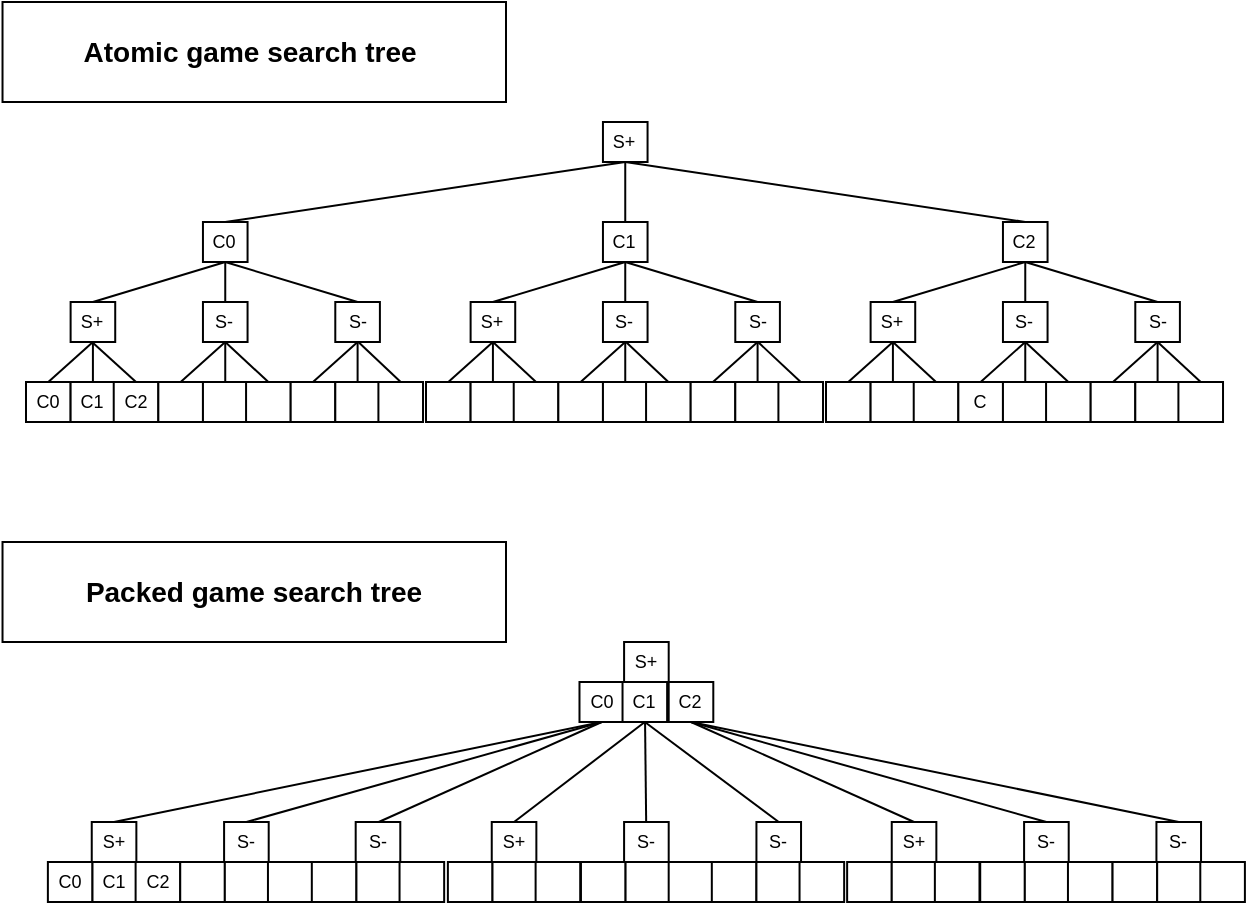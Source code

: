 <mxfile>
    <diagram id="C5RBs43oDa-KdzZeNtuy" name="Page-1">
        <mxGraphModel dx="574" dy="564" grid="1" gridSize="10" guides="1" tooltips="1" connect="1" arrows="1" fold="1" page="1" pageScale="1" pageWidth="827" pageHeight="1169" math="0" shadow="0">
            <root>
                <mxCell id="WIyWlLk6GJQsqaUBKTNV-0"/>
                <mxCell id="WIyWlLk6GJQsqaUBKTNV-1" parent="WIyWlLk6GJQsqaUBKTNV-0"/>
                <mxCell id="Z5hQmFH2F7mChiqIoMt5-158" value="" style="edgeStyle=none;rounded=0;orthogonalLoop=1;jettySize=auto;html=1;fontSize=9;entryX=0.5;entryY=0;entryDx=0;entryDy=0;endArrow=none;endFill=0;" parent="WIyWlLk6GJQsqaUBKTNV-1" source="Z5hQmFH2F7mChiqIoMt5-146" target="Z5hQmFH2F7mChiqIoMt5-14" edge="1">
                    <mxGeometry relative="1" as="geometry">
                        <mxPoint x="63.457" y="280" as="targetPoint"/>
                    </mxGeometry>
                </mxCell>
                <mxCell id="Z5hQmFH2F7mChiqIoMt5-254" value="" style="edgeStyle=none;rounded=0;orthogonalLoop=1;jettySize=auto;html=1;fontSize=9;exitX=0.5;exitY=1;exitDx=0;exitDy=0;endArrow=none;endFill=0;entryX=0.5;entryY=0;entryDx=0;entryDy=0;" parent="WIyWlLk6GJQsqaUBKTNV-1" source="Z5hQmFH2F7mChiqIoMt5-252" target="Z5hQmFH2F7mChiqIoMt5-146" edge="1">
                    <mxGeometry relative="1" as="geometry">
                        <mxPoint x="63.457" y="100" as="sourcePoint"/>
                    </mxGeometry>
                </mxCell>
                <mxCell id="Z5hQmFH2F7mChiqIoMt5-146" value="S+" style="rounded=0;whiteSpace=wrap;html=1;fontSize=9;" parent="WIyWlLk6GJQsqaUBKTNV-1" vertex="1">
                    <mxGeometry x="52.305" y="180" width="22.305" height="20" as="geometry"/>
                </mxCell>
                <mxCell id="Z5hQmFH2F7mChiqIoMt5-156" value="" style="edgeStyle=none;rounded=0;orthogonalLoop=1;jettySize=auto;html=1;fontSize=9;entryX=0.5;entryY=0;entryDx=0;entryDy=0;endArrow=none;endFill=0;" parent="WIyWlLk6GJQsqaUBKTNV-1" target="Z5hQmFH2F7mChiqIoMt5-15" edge="1">
                    <mxGeometry relative="1" as="geometry">
                        <mxPoint x="63" y="200" as="sourcePoint"/>
                    </mxGeometry>
                </mxCell>
                <mxCell id="Z5hQmFH2F7mChiqIoMt5-157" value="" style="edgeStyle=none;rounded=0;orthogonalLoop=1;jettySize=auto;html=1;fontSize=9;exitX=0.5;exitY=1;exitDx=0;exitDy=0;entryX=0.5;entryY=0;entryDx=0;entryDy=0;endArrow=none;endFill=0;" parent="WIyWlLk6GJQsqaUBKTNV-1" source="Z5hQmFH2F7mChiqIoMt5-146" target="Z5hQmFH2F7mChiqIoMt5-13" edge="1">
                    <mxGeometry relative="1" as="geometry">
                        <mxPoint x="41.152" y="140" as="sourcePoint"/>
                    </mxGeometry>
                </mxCell>
                <object label="" branch="0" id="Z5hQmFH2F7mChiqIoMt5-19">
                    <mxCell style="group;fontSize=9;" parent="WIyWlLk6GJQsqaUBKTNV-1" vertex="1" connectable="0">
                        <mxGeometry x="30" y="220" width="66.171" height="20" as="geometry"/>
                    </mxCell>
                </object>
                <mxCell id="Z5hQmFH2F7mChiqIoMt5-13" value="C0" style="rounded=0;whiteSpace=wrap;html=1;fontSize=9;" parent="Z5hQmFH2F7mChiqIoMt5-19" vertex="1">
                    <mxGeometry width="22.305" height="20" as="geometry"/>
                </mxCell>
                <mxCell id="Z5hQmFH2F7mChiqIoMt5-14" value="C1" style="rounded=0;whiteSpace=wrap;html=1;fontSize=9;" parent="Z5hQmFH2F7mChiqIoMt5-19" vertex="1">
                    <mxGeometry x="22.305" width="22.305" height="20" as="geometry"/>
                </mxCell>
                <mxCell id="Z5hQmFH2F7mChiqIoMt5-15" value="C2" style="rounded=0;whiteSpace=wrap;html=1;fontSize=9;" parent="Z5hQmFH2F7mChiqIoMt5-19" vertex="1">
                    <mxGeometry x="43.866" width="22.305" height="20" as="geometry"/>
                </mxCell>
                <mxCell id="Z5hQmFH2F7mChiqIoMt5-175" value="" style="edgeStyle=none;rounded=0;orthogonalLoop=1;jettySize=auto;html=1;fontSize=9;entryX=0.5;entryY=0;entryDx=0;entryDy=0;endArrow=none;endFill=0;" parent="WIyWlLk6GJQsqaUBKTNV-1" source="Z5hQmFH2F7mChiqIoMt5-176" target="Z5hQmFH2F7mChiqIoMt5-181" edge="1">
                    <mxGeometry relative="1" as="geometry">
                        <mxPoint x="129.627" y="280" as="targetPoint"/>
                    </mxGeometry>
                </mxCell>
                <mxCell id="Z5hQmFH2F7mChiqIoMt5-253" value="" style="edgeStyle=none;rounded=0;orthogonalLoop=1;jettySize=auto;html=1;fontSize=9;endArrow=none;endFill=0;" parent="WIyWlLk6GJQsqaUBKTNV-1" source="Z5hQmFH2F7mChiqIoMt5-252" target="Z5hQmFH2F7mChiqIoMt5-176" edge="1">
                    <mxGeometry relative="1" as="geometry"/>
                </mxCell>
                <mxCell id="Z5hQmFH2F7mChiqIoMt5-176" value="S-" style="rounded=0;whiteSpace=wrap;html=1;fontSize=9;" parent="WIyWlLk6GJQsqaUBKTNV-1" vertex="1">
                    <mxGeometry x="118.475" y="180" width="22.305" height="20" as="geometry"/>
                </mxCell>
                <mxCell id="Z5hQmFH2F7mChiqIoMt5-177" value="" style="edgeStyle=none;rounded=0;orthogonalLoop=1;jettySize=auto;html=1;fontSize=9;exitX=0.5;exitY=1;exitDx=0;exitDy=0;entryX=0.5;entryY=0;entryDx=0;entryDy=0;endArrow=none;endFill=0;" parent="WIyWlLk6GJQsqaUBKTNV-1" source="Z5hQmFH2F7mChiqIoMt5-176" target="Z5hQmFH2F7mChiqIoMt5-182" edge="1">
                    <mxGeometry relative="1" as="geometry"/>
                </mxCell>
                <mxCell id="Z5hQmFH2F7mChiqIoMt5-178" value="" style="edgeStyle=none;rounded=0;orthogonalLoop=1;jettySize=auto;html=1;fontSize=9;exitX=0.5;exitY=1;exitDx=0;exitDy=0;entryX=0.5;entryY=0;entryDx=0;entryDy=0;endArrow=none;endFill=0;" parent="WIyWlLk6GJQsqaUBKTNV-1" source="Z5hQmFH2F7mChiqIoMt5-176" target="Z5hQmFH2F7mChiqIoMt5-180" edge="1">
                    <mxGeometry relative="1" as="geometry">
                        <mxPoint x="107.322" y="140" as="sourcePoint"/>
                    </mxGeometry>
                </mxCell>
                <object label="" branch="0" id="Z5hQmFH2F7mChiqIoMt5-179">
                    <mxCell style="group;fontSize=9;" parent="WIyWlLk6GJQsqaUBKTNV-1" vertex="1" connectable="0">
                        <mxGeometry x="96.17" y="220" width="66.171" height="20" as="geometry"/>
                    </mxCell>
                </object>
                <mxCell id="Z5hQmFH2F7mChiqIoMt5-180" value="" style="rounded=0;whiteSpace=wrap;html=1;fontSize=9;" parent="Z5hQmFH2F7mChiqIoMt5-179" vertex="1">
                    <mxGeometry width="22.305" height="20" as="geometry"/>
                </mxCell>
                <mxCell id="Z5hQmFH2F7mChiqIoMt5-181" value="" style="rounded=0;whiteSpace=wrap;html=1;fontSize=9;" parent="Z5hQmFH2F7mChiqIoMt5-179" vertex="1">
                    <mxGeometry x="22.305" width="22.305" height="20" as="geometry"/>
                </mxCell>
                <mxCell id="Z5hQmFH2F7mChiqIoMt5-182" value="" style="rounded=0;whiteSpace=wrap;html=1;fontSize=9;" parent="Z5hQmFH2F7mChiqIoMt5-179" vertex="1">
                    <mxGeometry x="43.866" width="22.305" height="20" as="geometry"/>
                </mxCell>
                <mxCell id="Z5hQmFH2F7mChiqIoMt5-255" value="" style="edgeStyle=none;rounded=0;orthogonalLoop=1;jettySize=auto;html=1;fontSize=9;exitX=0.5;exitY=1;exitDx=0;exitDy=0;endArrow=none;endFill=0;exitPerimeter=0;entryX=0.5;entryY=0;entryDx=0;entryDy=0;" parent="WIyWlLk6GJQsqaUBKTNV-1" source="Z5hQmFH2F7mChiqIoMt5-252" edge="1">
                    <mxGeometry relative="1" as="geometry">
                        <mxPoint x="195.797" y="100" as="sourcePoint"/>
                        <mxPoint x="195.797" y="180" as="targetPoint"/>
                    </mxGeometry>
                </mxCell>
                <mxCell id="Z5hQmFH2F7mChiqIoMt5-319" value="" style="edgeStyle=none;rounded=0;orthogonalLoop=1;jettySize=auto;html=1;fontSize=9;endArrow=none;endFill=0;entryX=0.5;entryY=1;entryDx=0;entryDy=0;exitX=0.5;exitY=0;exitDx=0;exitDy=0;" parent="WIyWlLk6GJQsqaUBKTNV-1" source="Z5hQmFH2F7mChiqIoMt5-252" target="Z5hQmFH2F7mChiqIoMt5-317" edge="1">
                    <mxGeometry relative="1" as="geometry">
                        <mxPoint x="129.627" y="60" as="targetPoint"/>
                    </mxGeometry>
                </mxCell>
                <mxCell id="Z5hQmFH2F7mChiqIoMt5-252" value="C0" style="rounded=0;whiteSpace=wrap;html=1;fontSize=9;" parent="WIyWlLk6GJQsqaUBKTNV-1" vertex="1">
                    <mxGeometry x="118.475" y="140" width="22.305" height="20" as="geometry"/>
                </mxCell>
                <mxCell id="Z5hQmFH2F7mChiqIoMt5-261" value="" style="edgeStyle=none;rounded=0;orthogonalLoop=1;jettySize=auto;html=1;fontSize=9;entryX=0.5;entryY=0;entryDx=0;entryDy=0;endArrow=none;endFill=0;" parent="WIyWlLk6GJQsqaUBKTNV-1" source="Z5hQmFH2F7mChiqIoMt5-263" target="Z5hQmFH2F7mChiqIoMt5-268" edge="1">
                    <mxGeometry relative="1" as="geometry">
                        <mxPoint x="263.457" y="280" as="targetPoint"/>
                    </mxGeometry>
                </mxCell>
                <mxCell id="Z5hQmFH2F7mChiqIoMt5-262" value="" style="edgeStyle=none;rounded=0;orthogonalLoop=1;jettySize=auto;html=1;fontSize=9;exitX=0.5;exitY=1;exitDx=0;exitDy=0;endArrow=none;endFill=0;entryX=0.5;entryY=0;entryDx=0;entryDy=0;" parent="WIyWlLk6GJQsqaUBKTNV-1" source="Z5hQmFH2F7mChiqIoMt5-288" target="Z5hQmFH2F7mChiqIoMt5-263" edge="1">
                    <mxGeometry relative="1" as="geometry">
                        <mxPoint x="263.457" y="100" as="sourcePoint"/>
                    </mxGeometry>
                </mxCell>
                <mxCell id="Z5hQmFH2F7mChiqIoMt5-263" value="S+" style="rounded=0;whiteSpace=wrap;html=1;fontSize=9;" parent="WIyWlLk6GJQsqaUBKTNV-1" vertex="1">
                    <mxGeometry x="252.305" y="180" width="22.305" height="20" as="geometry"/>
                </mxCell>
                <mxCell id="Z5hQmFH2F7mChiqIoMt5-264" value="" style="edgeStyle=none;rounded=0;orthogonalLoop=1;jettySize=auto;html=1;fontSize=9;exitX=0.5;exitY=1;exitDx=0;exitDy=0;entryX=0.5;entryY=0;entryDx=0;entryDy=0;endArrow=none;endFill=0;" parent="WIyWlLk6GJQsqaUBKTNV-1" source="Z5hQmFH2F7mChiqIoMt5-263" target="Z5hQmFH2F7mChiqIoMt5-269" edge="1">
                    <mxGeometry relative="1" as="geometry"/>
                </mxCell>
                <mxCell id="Z5hQmFH2F7mChiqIoMt5-265" value="" style="edgeStyle=none;rounded=0;orthogonalLoop=1;jettySize=auto;html=1;fontSize=9;exitX=0.5;exitY=1;exitDx=0;exitDy=0;entryX=0.5;entryY=0;entryDx=0;entryDy=0;endArrow=none;endFill=0;" parent="WIyWlLk6GJQsqaUBKTNV-1" source="Z5hQmFH2F7mChiqIoMt5-263" target="Z5hQmFH2F7mChiqIoMt5-267" edge="1">
                    <mxGeometry relative="1" as="geometry">
                        <mxPoint x="241.152" y="140" as="sourcePoint"/>
                    </mxGeometry>
                </mxCell>
                <object label="" branch="0" id="Z5hQmFH2F7mChiqIoMt5-266">
                    <mxCell style="group;fontSize=9;" parent="WIyWlLk6GJQsqaUBKTNV-1" vertex="1" connectable="0">
                        <mxGeometry x="230" y="220" width="66.171" height="20" as="geometry"/>
                    </mxCell>
                </object>
                <mxCell id="Z5hQmFH2F7mChiqIoMt5-267" value="" style="rounded=0;whiteSpace=wrap;html=1;fontSize=9;" parent="Z5hQmFH2F7mChiqIoMt5-266" vertex="1">
                    <mxGeometry width="22.305" height="20" as="geometry"/>
                </mxCell>
                <mxCell id="Z5hQmFH2F7mChiqIoMt5-268" value="" style="rounded=0;whiteSpace=wrap;html=1;fontSize=9;" parent="Z5hQmFH2F7mChiqIoMt5-266" vertex="1">
                    <mxGeometry x="22.305" width="22.305" height="20" as="geometry"/>
                </mxCell>
                <mxCell id="Z5hQmFH2F7mChiqIoMt5-269" value="" style="rounded=0;whiteSpace=wrap;html=1;fontSize=9;" parent="Z5hQmFH2F7mChiqIoMt5-266" vertex="1">
                    <mxGeometry x="43.866" width="22.305" height="20" as="geometry"/>
                </mxCell>
                <mxCell id="Z5hQmFH2F7mChiqIoMt5-270" value="" style="edgeStyle=none;rounded=0;orthogonalLoop=1;jettySize=auto;html=1;fontSize=9;entryX=0.5;entryY=0;entryDx=0;entryDy=0;endArrow=none;endFill=0;" parent="WIyWlLk6GJQsqaUBKTNV-1" source="Z5hQmFH2F7mChiqIoMt5-272" target="Z5hQmFH2F7mChiqIoMt5-277" edge="1">
                    <mxGeometry relative="1" as="geometry">
                        <mxPoint x="329.627" y="280" as="targetPoint"/>
                    </mxGeometry>
                </mxCell>
                <mxCell id="Z5hQmFH2F7mChiqIoMt5-271" value="" style="edgeStyle=none;rounded=0;orthogonalLoop=1;jettySize=auto;html=1;fontSize=9;endArrow=none;endFill=0;" parent="WIyWlLk6GJQsqaUBKTNV-1" source="Z5hQmFH2F7mChiqIoMt5-288" target="Z5hQmFH2F7mChiqIoMt5-272" edge="1">
                    <mxGeometry relative="1" as="geometry"/>
                </mxCell>
                <mxCell id="Z5hQmFH2F7mChiqIoMt5-272" value="S-" style="rounded=0;whiteSpace=wrap;html=1;fontSize=9;" parent="WIyWlLk6GJQsqaUBKTNV-1" vertex="1">
                    <mxGeometry x="318.475" y="180" width="22.305" height="20" as="geometry"/>
                </mxCell>
                <mxCell id="Z5hQmFH2F7mChiqIoMt5-273" value="" style="edgeStyle=none;rounded=0;orthogonalLoop=1;jettySize=auto;html=1;fontSize=9;entryX=0.5;entryY=0;entryDx=0;entryDy=0;endArrow=none;endFill=0;" parent="WIyWlLk6GJQsqaUBKTNV-1" target="Z5hQmFH2F7mChiqIoMt5-278" edge="1">
                    <mxGeometry relative="1" as="geometry">
                        <mxPoint x="330" y="200" as="sourcePoint"/>
                    </mxGeometry>
                </mxCell>
                <mxCell id="Z5hQmFH2F7mChiqIoMt5-274" value="" style="edgeStyle=none;rounded=0;orthogonalLoop=1;jettySize=auto;html=1;fontSize=9;exitX=0.5;exitY=1;exitDx=0;exitDy=0;entryX=0.5;entryY=0;entryDx=0;entryDy=0;endArrow=none;endFill=0;" parent="WIyWlLk6GJQsqaUBKTNV-1" source="Z5hQmFH2F7mChiqIoMt5-272" target="Z5hQmFH2F7mChiqIoMt5-276" edge="1">
                    <mxGeometry relative="1" as="geometry">
                        <mxPoint x="307.322" y="140" as="sourcePoint"/>
                    </mxGeometry>
                </mxCell>
                <object label="" branch="0" id="Z5hQmFH2F7mChiqIoMt5-275">
                    <mxCell style="group;fontSize=9;" parent="WIyWlLk6GJQsqaUBKTNV-1" vertex="1" connectable="0">
                        <mxGeometry x="296.17" y="220" width="66.171" height="20" as="geometry"/>
                    </mxCell>
                </object>
                <mxCell id="Z5hQmFH2F7mChiqIoMt5-276" value="" style="rounded=0;whiteSpace=wrap;html=1;fontSize=9;" parent="Z5hQmFH2F7mChiqIoMt5-275" vertex="1">
                    <mxGeometry width="22.305" height="20" as="geometry"/>
                </mxCell>
                <mxCell id="Z5hQmFH2F7mChiqIoMt5-277" value="" style="rounded=0;whiteSpace=wrap;html=1;fontSize=9;" parent="Z5hQmFH2F7mChiqIoMt5-275" vertex="1">
                    <mxGeometry x="22.305" width="22.305" height="20" as="geometry"/>
                </mxCell>
                <mxCell id="Z5hQmFH2F7mChiqIoMt5-278" value="" style="rounded=0;whiteSpace=wrap;html=1;fontSize=9;" parent="Z5hQmFH2F7mChiqIoMt5-275" vertex="1">
                    <mxGeometry x="43.866" width="22.305" height="20" as="geometry"/>
                </mxCell>
                <mxCell id="Z5hQmFH2F7mChiqIoMt5-279" value="" style="edgeStyle=none;rounded=0;orthogonalLoop=1;jettySize=auto;html=1;fontSize=9;entryX=0.5;entryY=0;entryDx=0;entryDy=0;endArrow=none;endFill=0;" parent="WIyWlLk6GJQsqaUBKTNV-1" source="Z5hQmFH2F7mChiqIoMt5-281" target="Z5hQmFH2F7mChiqIoMt5-286" edge="1">
                    <mxGeometry relative="1" as="geometry">
                        <mxPoint x="395.797" y="280" as="targetPoint"/>
                    </mxGeometry>
                </mxCell>
                <mxCell id="Z5hQmFH2F7mChiqIoMt5-280" value="" style="edgeStyle=none;rounded=0;orthogonalLoop=1;jettySize=auto;html=1;fontSize=9;exitX=0.5;exitY=1;exitDx=0;exitDy=0;endArrow=none;endFill=0;entryX=0.5;entryY=0;entryDx=0;entryDy=0;" parent="WIyWlLk6GJQsqaUBKTNV-1" source="Z5hQmFH2F7mChiqIoMt5-288" target="Z5hQmFH2F7mChiqIoMt5-281" edge="1">
                    <mxGeometry relative="1" as="geometry">
                        <mxPoint x="395.797" y="100" as="sourcePoint"/>
                    </mxGeometry>
                </mxCell>
                <mxCell id="Z5hQmFH2F7mChiqIoMt5-281" value="S-" style="rounded=0;whiteSpace=wrap;html=1;fontSize=9;" parent="WIyWlLk6GJQsqaUBKTNV-1" vertex="1">
                    <mxGeometry x="384.645" y="180" width="22.305" height="20" as="geometry"/>
                </mxCell>
                <mxCell id="Z5hQmFH2F7mChiqIoMt5-282" value="" style="edgeStyle=none;rounded=0;orthogonalLoop=1;jettySize=auto;html=1;fontSize=9;entryX=0.5;entryY=0;entryDx=0;entryDy=0;endArrow=none;endFill=0;" parent="WIyWlLk6GJQsqaUBKTNV-1" target="Z5hQmFH2F7mChiqIoMt5-287" edge="1">
                    <mxGeometry relative="1" as="geometry">
                        <mxPoint x="396" y="200" as="sourcePoint"/>
                    </mxGeometry>
                </mxCell>
                <mxCell id="Z5hQmFH2F7mChiqIoMt5-283" value="" style="edgeStyle=none;rounded=0;orthogonalLoop=1;jettySize=auto;html=1;fontSize=9;exitX=0.5;exitY=1;exitDx=0;exitDy=0;entryX=0.5;entryY=0;entryDx=0;entryDy=0;endArrow=none;endFill=0;" parent="WIyWlLk6GJQsqaUBKTNV-1" source="Z5hQmFH2F7mChiqIoMt5-281" target="Z5hQmFH2F7mChiqIoMt5-285" edge="1">
                    <mxGeometry relative="1" as="geometry">
                        <mxPoint x="373.492" y="140" as="sourcePoint"/>
                    </mxGeometry>
                </mxCell>
                <object label="" branch="0" id="Z5hQmFH2F7mChiqIoMt5-284">
                    <mxCell style="group;fontSize=9;" parent="WIyWlLk6GJQsqaUBKTNV-1" vertex="1" connectable="0">
                        <mxGeometry x="362.34" y="220" width="66.171" height="20" as="geometry"/>
                    </mxCell>
                </object>
                <mxCell id="Z5hQmFH2F7mChiqIoMt5-285" value="" style="rounded=0;whiteSpace=wrap;html=1;fontSize=9;" parent="Z5hQmFH2F7mChiqIoMt5-284" vertex="1">
                    <mxGeometry width="22.305" height="20" as="geometry"/>
                </mxCell>
                <mxCell id="Z5hQmFH2F7mChiqIoMt5-286" value="" style="rounded=0;whiteSpace=wrap;html=1;fontSize=9;" parent="Z5hQmFH2F7mChiqIoMt5-284" vertex="1">
                    <mxGeometry x="22.305" width="22.305" height="20" as="geometry"/>
                </mxCell>
                <mxCell id="Z5hQmFH2F7mChiqIoMt5-287" value="" style="rounded=0;whiteSpace=wrap;html=1;fontSize=9;" parent="Z5hQmFH2F7mChiqIoMt5-284" vertex="1">
                    <mxGeometry x="43.866" width="22.305" height="20" as="geometry"/>
                </mxCell>
                <mxCell id="Z5hQmFH2F7mChiqIoMt5-318" value="" style="edgeStyle=none;rounded=0;orthogonalLoop=1;jettySize=auto;html=1;fontSize=9;endArrow=none;endFill=0;" parent="WIyWlLk6GJQsqaUBKTNV-1" source="Z5hQmFH2F7mChiqIoMt5-288" target="Z5hQmFH2F7mChiqIoMt5-317" edge="1">
                    <mxGeometry relative="1" as="geometry"/>
                </mxCell>
                <mxCell id="Z5hQmFH2F7mChiqIoMt5-288" value="C1" style="rounded=0;whiteSpace=wrap;html=1;fontSize=9;" parent="WIyWlLk6GJQsqaUBKTNV-1" vertex="1">
                    <mxGeometry x="318.475" y="140" width="22.305" height="20" as="geometry"/>
                </mxCell>
                <mxCell id="Z5hQmFH2F7mChiqIoMt5-289" value="" style="edgeStyle=none;rounded=0;orthogonalLoop=1;jettySize=auto;html=1;fontSize=9;entryX=0.5;entryY=0;entryDx=0;entryDy=0;endArrow=none;endFill=0;" parent="WIyWlLk6GJQsqaUBKTNV-1" source="Z5hQmFH2F7mChiqIoMt5-291" target="Z5hQmFH2F7mChiqIoMt5-296" edge="1">
                    <mxGeometry relative="1" as="geometry">
                        <mxPoint x="463.457" y="280" as="targetPoint"/>
                    </mxGeometry>
                </mxCell>
                <mxCell id="Z5hQmFH2F7mChiqIoMt5-290" value="" style="edgeStyle=none;rounded=0;orthogonalLoop=1;jettySize=auto;html=1;fontSize=9;exitX=0.5;exitY=1;exitDx=0;exitDy=0;endArrow=none;endFill=0;entryX=0.5;entryY=0;entryDx=0;entryDy=0;" parent="WIyWlLk6GJQsqaUBKTNV-1" source="Z5hQmFH2F7mChiqIoMt5-316" target="Z5hQmFH2F7mChiqIoMt5-291" edge="1">
                    <mxGeometry relative="1" as="geometry">
                        <mxPoint x="463.457" y="100" as="sourcePoint"/>
                    </mxGeometry>
                </mxCell>
                <mxCell id="Z5hQmFH2F7mChiqIoMt5-291" value="S+" style="rounded=0;whiteSpace=wrap;html=1;fontSize=9;" parent="WIyWlLk6GJQsqaUBKTNV-1" vertex="1">
                    <mxGeometry x="452.305" y="180" width="22.305" height="20" as="geometry"/>
                </mxCell>
                <mxCell id="Z5hQmFH2F7mChiqIoMt5-292" value="" style="edgeStyle=none;rounded=0;orthogonalLoop=1;jettySize=auto;html=1;fontSize=9;exitX=0.5;exitY=1;exitDx=0;exitDy=0;entryX=0.5;entryY=0;entryDx=0;entryDy=0;endArrow=none;endFill=0;" parent="WIyWlLk6GJQsqaUBKTNV-1" source="Z5hQmFH2F7mChiqIoMt5-291" target="Z5hQmFH2F7mChiqIoMt5-297" edge="1">
                    <mxGeometry relative="1" as="geometry"/>
                </mxCell>
                <mxCell id="Z5hQmFH2F7mChiqIoMt5-293" value="" style="edgeStyle=none;rounded=0;orthogonalLoop=1;jettySize=auto;html=1;fontSize=9;exitX=0.5;exitY=1;exitDx=0;exitDy=0;entryX=0.5;entryY=0;entryDx=0;entryDy=0;endArrow=none;endFill=0;" parent="WIyWlLk6GJQsqaUBKTNV-1" source="Z5hQmFH2F7mChiqIoMt5-291" target="Z5hQmFH2F7mChiqIoMt5-295" edge="1">
                    <mxGeometry relative="1" as="geometry">
                        <mxPoint x="441.152" y="140" as="sourcePoint"/>
                    </mxGeometry>
                </mxCell>
                <object label="" branch="0" id="Z5hQmFH2F7mChiqIoMt5-294">
                    <mxCell style="group;fontSize=9;" parent="WIyWlLk6GJQsqaUBKTNV-1" vertex="1" connectable="0">
                        <mxGeometry x="430" y="220" width="66.171" height="20" as="geometry"/>
                    </mxCell>
                </object>
                <mxCell id="Z5hQmFH2F7mChiqIoMt5-295" value="" style="rounded=0;whiteSpace=wrap;html=1;fontSize=9;" parent="Z5hQmFH2F7mChiqIoMt5-294" vertex="1">
                    <mxGeometry width="22.305" height="20" as="geometry"/>
                </mxCell>
                <mxCell id="Z5hQmFH2F7mChiqIoMt5-296" value="" style="rounded=0;whiteSpace=wrap;html=1;fontSize=9;" parent="Z5hQmFH2F7mChiqIoMt5-294" vertex="1">
                    <mxGeometry x="22.305" width="22.305" height="20" as="geometry"/>
                </mxCell>
                <mxCell id="Z5hQmFH2F7mChiqIoMt5-297" value="" style="rounded=0;whiteSpace=wrap;html=1;fontSize=9;" parent="Z5hQmFH2F7mChiqIoMt5-294" vertex="1">
                    <mxGeometry x="43.866" width="22.305" height="20" as="geometry"/>
                </mxCell>
                <mxCell id="Z5hQmFH2F7mChiqIoMt5-298" value="" style="edgeStyle=none;rounded=0;orthogonalLoop=1;jettySize=auto;html=1;fontSize=9;entryX=0.5;entryY=0;entryDx=0;entryDy=0;endArrow=none;endFill=0;" parent="WIyWlLk6GJQsqaUBKTNV-1" source="Z5hQmFH2F7mChiqIoMt5-300" target="Z5hQmFH2F7mChiqIoMt5-305" edge="1">
                    <mxGeometry relative="1" as="geometry">
                        <mxPoint x="529.627" y="280" as="targetPoint"/>
                    </mxGeometry>
                </mxCell>
                <mxCell id="Z5hQmFH2F7mChiqIoMt5-299" value="" style="edgeStyle=none;rounded=0;orthogonalLoop=1;jettySize=auto;html=1;fontSize=9;endArrow=none;endFill=0;" parent="WIyWlLk6GJQsqaUBKTNV-1" source="Z5hQmFH2F7mChiqIoMt5-316" target="Z5hQmFH2F7mChiqIoMt5-300" edge="1">
                    <mxGeometry relative="1" as="geometry"/>
                </mxCell>
                <mxCell id="Z5hQmFH2F7mChiqIoMt5-300" value="S-" style="rounded=0;whiteSpace=wrap;html=1;fontSize=9;" parent="WIyWlLk6GJQsqaUBKTNV-1" vertex="1">
                    <mxGeometry x="518.475" y="180" width="22.305" height="20" as="geometry"/>
                </mxCell>
                <mxCell id="Z5hQmFH2F7mChiqIoMt5-301" value="" style="edgeStyle=none;rounded=0;orthogonalLoop=1;jettySize=auto;html=1;fontSize=9;exitX=0.5;exitY=1;exitDx=0;exitDy=0;entryX=0.5;entryY=0;entryDx=0;entryDy=0;endArrow=none;endFill=0;" parent="WIyWlLk6GJQsqaUBKTNV-1" source="Z5hQmFH2F7mChiqIoMt5-300" target="Z5hQmFH2F7mChiqIoMt5-306" edge="1">
                    <mxGeometry relative="1" as="geometry"/>
                </mxCell>
                <mxCell id="Z5hQmFH2F7mChiqIoMt5-302" value="" style="edgeStyle=none;rounded=0;orthogonalLoop=1;jettySize=auto;html=1;fontSize=9;exitX=0.5;exitY=1;exitDx=0;exitDy=0;entryX=0.5;entryY=0;entryDx=0;entryDy=0;endArrow=none;endFill=0;" parent="WIyWlLk6GJQsqaUBKTNV-1" source="Z5hQmFH2F7mChiqIoMt5-300" target="Z5hQmFH2F7mChiqIoMt5-304" edge="1">
                    <mxGeometry relative="1" as="geometry">
                        <mxPoint x="507.322" y="140" as="sourcePoint"/>
                    </mxGeometry>
                </mxCell>
                <object label="" branch="0" id="Z5hQmFH2F7mChiqIoMt5-303">
                    <mxCell style="group;fontSize=9;" parent="WIyWlLk6GJQsqaUBKTNV-1" vertex="1" connectable="0">
                        <mxGeometry x="496.17" y="220" width="66.171" height="20" as="geometry"/>
                    </mxCell>
                </object>
                <mxCell id="Z5hQmFH2F7mChiqIoMt5-304" value="C" style="rounded=0;whiteSpace=wrap;html=1;fontSize=9;" parent="Z5hQmFH2F7mChiqIoMt5-303" vertex="1">
                    <mxGeometry width="22.305" height="20" as="geometry"/>
                </mxCell>
                <mxCell id="Z5hQmFH2F7mChiqIoMt5-305" value="" style="rounded=0;whiteSpace=wrap;html=1;fontSize=9;" parent="Z5hQmFH2F7mChiqIoMt5-303" vertex="1">
                    <mxGeometry x="22.305" width="22.305" height="20" as="geometry"/>
                </mxCell>
                <mxCell id="Z5hQmFH2F7mChiqIoMt5-306" value="" style="rounded=0;whiteSpace=wrap;html=1;fontSize=9;" parent="Z5hQmFH2F7mChiqIoMt5-303" vertex="1">
                    <mxGeometry x="43.866" width="22.305" height="20" as="geometry"/>
                </mxCell>
                <mxCell id="Z5hQmFH2F7mChiqIoMt5-307" value="" style="edgeStyle=none;rounded=0;orthogonalLoop=1;jettySize=auto;html=1;fontSize=9;entryX=0.5;entryY=0;entryDx=0;entryDy=0;endArrow=none;endFill=0;" parent="WIyWlLk6GJQsqaUBKTNV-1" source="Z5hQmFH2F7mChiqIoMt5-309" target="Z5hQmFH2F7mChiqIoMt5-314" edge="1">
                    <mxGeometry relative="1" as="geometry">
                        <mxPoint x="595.797" y="280" as="targetPoint"/>
                    </mxGeometry>
                </mxCell>
                <mxCell id="Z5hQmFH2F7mChiqIoMt5-308" value="" style="edgeStyle=none;rounded=0;orthogonalLoop=1;jettySize=auto;html=1;fontSize=9;exitX=0.5;exitY=1;exitDx=0;exitDy=0;endArrow=none;endFill=0;entryX=0.5;entryY=0;entryDx=0;entryDy=0;" parent="WIyWlLk6GJQsqaUBKTNV-1" source="Z5hQmFH2F7mChiqIoMt5-316" target="Z5hQmFH2F7mChiqIoMt5-309" edge="1">
                    <mxGeometry relative="1" as="geometry">
                        <mxPoint x="595.797" y="100" as="sourcePoint"/>
                    </mxGeometry>
                </mxCell>
                <mxCell id="Z5hQmFH2F7mChiqIoMt5-309" value="S-" style="rounded=0;whiteSpace=wrap;html=1;fontSize=9;" parent="WIyWlLk6GJQsqaUBKTNV-1" vertex="1">
                    <mxGeometry x="584.645" y="180" width="22.305" height="20" as="geometry"/>
                </mxCell>
                <mxCell id="Z5hQmFH2F7mChiqIoMt5-310" value="" style="edgeStyle=none;rounded=0;orthogonalLoop=1;jettySize=auto;html=1;fontSize=9;exitX=0.5;exitY=1;exitDx=0;exitDy=0;entryX=0.5;entryY=0;entryDx=0;entryDy=0;endArrow=none;endFill=0;" parent="WIyWlLk6GJQsqaUBKTNV-1" source="Z5hQmFH2F7mChiqIoMt5-309" target="Z5hQmFH2F7mChiqIoMt5-315" edge="1">
                    <mxGeometry relative="1" as="geometry"/>
                </mxCell>
                <mxCell id="Z5hQmFH2F7mChiqIoMt5-311" value="" style="edgeStyle=none;rounded=0;orthogonalLoop=1;jettySize=auto;html=1;fontSize=9;exitX=0.5;exitY=1;exitDx=0;exitDy=0;entryX=0.5;entryY=0;entryDx=0;entryDy=0;endArrow=none;endFill=0;" parent="WIyWlLk6GJQsqaUBKTNV-1" source="Z5hQmFH2F7mChiqIoMt5-309" target="Z5hQmFH2F7mChiqIoMt5-313" edge="1">
                    <mxGeometry relative="1" as="geometry">
                        <mxPoint x="573.492" y="140" as="sourcePoint"/>
                    </mxGeometry>
                </mxCell>
                <object label="" branch="0" id="Z5hQmFH2F7mChiqIoMt5-312">
                    <mxCell style="group;fontSize=9;" parent="WIyWlLk6GJQsqaUBKTNV-1" vertex="1" connectable="0">
                        <mxGeometry x="562.34" y="220" width="66.171" height="20" as="geometry"/>
                    </mxCell>
                </object>
                <mxCell id="Z5hQmFH2F7mChiqIoMt5-313" value="" style="rounded=0;whiteSpace=wrap;html=1;fontSize=9;" parent="Z5hQmFH2F7mChiqIoMt5-312" vertex="1">
                    <mxGeometry width="22.305" height="20" as="geometry"/>
                </mxCell>
                <mxCell id="Z5hQmFH2F7mChiqIoMt5-314" value="" style="rounded=0;whiteSpace=wrap;html=1;fontSize=9;" parent="Z5hQmFH2F7mChiqIoMt5-312" vertex="1">
                    <mxGeometry x="22.305" width="22.305" height="20" as="geometry"/>
                </mxCell>
                <mxCell id="Z5hQmFH2F7mChiqIoMt5-315" value="" style="rounded=0;whiteSpace=wrap;html=1;fontSize=9;" parent="Z5hQmFH2F7mChiqIoMt5-312" vertex="1">
                    <mxGeometry x="43.866" width="22.305" height="20" as="geometry"/>
                </mxCell>
                <mxCell id="Z5hQmFH2F7mChiqIoMt5-320" value="" style="edgeStyle=none;rounded=0;orthogonalLoop=1;jettySize=auto;html=1;fontSize=9;endArrow=none;endFill=0;entryX=0.5;entryY=1;entryDx=0;entryDy=0;exitX=0.5;exitY=0;exitDx=0;exitDy=0;" parent="WIyWlLk6GJQsqaUBKTNV-1" source="Z5hQmFH2F7mChiqIoMt5-316" target="Z5hQmFH2F7mChiqIoMt5-317" edge="1">
                    <mxGeometry relative="1" as="geometry">
                        <mxPoint x="529.627" y="60" as="targetPoint"/>
                    </mxGeometry>
                </mxCell>
                <mxCell id="Z5hQmFH2F7mChiqIoMt5-316" value="C2" style="rounded=0;whiteSpace=wrap;html=1;fontSize=9;" parent="WIyWlLk6GJQsqaUBKTNV-1" vertex="1">
                    <mxGeometry x="518.475" y="140" width="22.305" height="20" as="geometry"/>
                </mxCell>
                <mxCell id="Z5hQmFH2F7mChiqIoMt5-317" value="S+" style="rounded=0;whiteSpace=wrap;html=1;fontSize=9;" parent="WIyWlLk6GJQsqaUBKTNV-1" vertex="1">
                    <mxGeometry x="318.475" y="90" width="22.305" height="20" as="geometry"/>
                </mxCell>
                <mxCell id="nwHU5ip1WEYhQN9irnRJ-285" value="&lt;div style=&quot;font-size: 14px&quot;&gt;&lt;span style=&quot;white-space: pre&quot;&gt;&lt;b&gt;Atomic game search tree&lt;/b&gt;&lt;/span&gt;&lt;b style=&quot;white-space: pre&quot;&gt; &lt;/b&gt;&lt;/div&gt;" style="rounded=0;whiteSpace=wrap;html=1;fontSize=9;align=center;" parent="WIyWlLk6GJQsqaUBKTNV-1" vertex="1">
                    <mxGeometry x="18.26" y="30" width="251.74" height="50" as="geometry"/>
                </mxCell>
                <mxCell id="RyKBKjVpuNBoleXuHlPU-10" value="" style="edgeStyle=none;rounded=0;orthogonalLoop=1;jettySize=auto;html=1;fontSize=9;entryX=0.5;entryY=0;entryDx=0;entryDy=0;endArrow=none;endFill=0;" parent="WIyWlLk6GJQsqaUBKTNV-1" source="RyKBKjVpuNBoleXuHlPU-11" target="RyKBKjVpuNBoleXuHlPU-16" edge="1">
                    <mxGeometry relative="1" as="geometry">
                        <mxPoint x="195.797" y="280" as="targetPoint"/>
                    </mxGeometry>
                </mxCell>
                <mxCell id="RyKBKjVpuNBoleXuHlPU-11" value="S-" style="rounded=0;whiteSpace=wrap;html=1;fontSize=9;" parent="WIyWlLk6GJQsqaUBKTNV-1" vertex="1">
                    <mxGeometry x="184.645" y="180" width="22.305" height="20" as="geometry"/>
                </mxCell>
                <mxCell id="RyKBKjVpuNBoleXuHlPU-12" value="" style="edgeStyle=none;rounded=0;orthogonalLoop=1;jettySize=auto;html=1;fontSize=9;entryX=0.5;entryY=0;entryDx=0;entryDy=0;endArrow=none;endFill=0;" parent="WIyWlLk6GJQsqaUBKTNV-1" target="RyKBKjVpuNBoleXuHlPU-17" edge="1">
                    <mxGeometry relative="1" as="geometry">
                        <mxPoint x="196.17" y="200" as="sourcePoint"/>
                    </mxGeometry>
                </mxCell>
                <mxCell id="RyKBKjVpuNBoleXuHlPU-13" value="" style="edgeStyle=none;rounded=0;orthogonalLoop=1;jettySize=auto;html=1;fontSize=9;exitX=0.5;exitY=1;exitDx=0;exitDy=0;entryX=0.5;entryY=0;entryDx=0;entryDy=0;endArrow=none;endFill=0;" parent="WIyWlLk6GJQsqaUBKTNV-1" source="RyKBKjVpuNBoleXuHlPU-11" target="RyKBKjVpuNBoleXuHlPU-15" edge="1">
                    <mxGeometry relative="1" as="geometry">
                        <mxPoint x="173.492" y="140" as="sourcePoint"/>
                    </mxGeometry>
                </mxCell>
                <object label="" branch="0" id="RyKBKjVpuNBoleXuHlPU-14">
                    <mxCell style="group;fontSize=9;" parent="WIyWlLk6GJQsqaUBKTNV-1" vertex="1" connectable="0">
                        <mxGeometry x="162.34" y="220" width="66.171" height="20" as="geometry"/>
                    </mxCell>
                </object>
                <mxCell id="RyKBKjVpuNBoleXuHlPU-15" value="" style="rounded=0;whiteSpace=wrap;html=1;fontSize=9;" parent="RyKBKjVpuNBoleXuHlPU-14" vertex="1">
                    <mxGeometry width="22.305" height="20" as="geometry"/>
                </mxCell>
                <mxCell id="RyKBKjVpuNBoleXuHlPU-16" value="" style="rounded=0;whiteSpace=wrap;html=1;fontSize=9;" parent="RyKBKjVpuNBoleXuHlPU-14" vertex="1">
                    <mxGeometry x="22.305" width="22.305" height="20" as="geometry"/>
                </mxCell>
                <mxCell id="RyKBKjVpuNBoleXuHlPU-17" value="" style="rounded=0;whiteSpace=wrap;html=1;fontSize=9;" parent="RyKBKjVpuNBoleXuHlPU-14" vertex="1">
                    <mxGeometry x="43.866" width="22.305" height="20" as="geometry"/>
                </mxCell>
                <mxCell id="17" value="" style="edgeStyle=none;rounded=0;orthogonalLoop=1;jettySize=auto;html=1;fontSize=9;entryX=0.5;entryY=0;entryDx=0;entryDy=0;endArrow=none;endFill=0;" parent="WIyWlLk6GJQsqaUBKTNV-1" source="19" target="24" edge="1">
                    <mxGeometry relative="1" as="geometry">
                        <mxPoint x="74.027" y="540" as="targetPoint"/>
                    </mxGeometry>
                </mxCell>
                <mxCell id="18" value="" style="edgeStyle=none;rounded=0;orthogonalLoop=1;jettySize=auto;html=1;fontSize=9;exitX=0.5;exitY=1;exitDx=0;exitDy=0;endArrow=none;endFill=0;entryX=0.5;entryY=0;entryDx=0;entryDy=0;" parent="WIyWlLk6GJQsqaUBKTNV-1" source="37" target="19" edge="1">
                    <mxGeometry relative="1" as="geometry">
                        <mxPoint x="74.027" y="360" as="sourcePoint"/>
                    </mxGeometry>
                </mxCell>
                <mxCell id="19" value="S+" style="rounded=0;whiteSpace=wrap;html=1;fontSize=9;" parent="WIyWlLk6GJQsqaUBKTNV-1" vertex="1">
                    <mxGeometry x="62.875" y="440" width="22.305" height="20" as="geometry"/>
                </mxCell>
                <mxCell id="20" value="" style="edgeStyle=none;rounded=0;orthogonalLoop=1;jettySize=auto;html=1;fontSize=9;entryX=0.5;entryY=0;entryDx=0;entryDy=0;endArrow=none;endFill=0;" parent="WIyWlLk6GJQsqaUBKTNV-1" target="25" edge="1">
                    <mxGeometry relative="1" as="geometry">
                        <mxPoint x="73.57" y="460" as="sourcePoint"/>
                    </mxGeometry>
                </mxCell>
                <mxCell id="21" value="" style="edgeStyle=none;rounded=0;orthogonalLoop=1;jettySize=auto;html=1;fontSize=9;exitX=0.5;exitY=1;exitDx=0;exitDy=0;entryX=0.5;entryY=0;entryDx=0;entryDy=0;endArrow=none;endFill=0;" parent="WIyWlLk6GJQsqaUBKTNV-1" source="19" target="23" edge="1">
                    <mxGeometry relative="1" as="geometry">
                        <mxPoint x="51.722" y="400" as="sourcePoint"/>
                    </mxGeometry>
                </mxCell>
                <object label="" branch="0" id="22">
                    <mxCell style="group;fontSize=9;" parent="WIyWlLk6GJQsqaUBKTNV-1" vertex="1" connectable="0">
                        <mxGeometry x="40.94" y="460" width="66.171" height="20" as="geometry"/>
                    </mxCell>
                </object>
                <mxCell id="23" value="C0" style="rounded=0;whiteSpace=wrap;html=1;fontSize=9;" parent="22" vertex="1">
                    <mxGeometry width="22.305" height="20" as="geometry"/>
                </mxCell>
                <mxCell id="24" value="C1" style="rounded=0;whiteSpace=wrap;html=1;fontSize=9;" parent="22" vertex="1">
                    <mxGeometry x="22.305" width="22.305" height="20" as="geometry"/>
                </mxCell>
                <mxCell id="25" value="C2" style="rounded=0;whiteSpace=wrap;html=1;fontSize=9;" parent="22" vertex="1">
                    <mxGeometry x="43.866" width="22.305" height="20" as="geometry"/>
                </mxCell>
                <mxCell id="26" value="" style="edgeStyle=none;rounded=0;orthogonalLoop=1;jettySize=auto;html=1;fontSize=9;entryX=0.5;entryY=0;entryDx=0;entryDy=0;endArrow=none;endFill=0;" parent="WIyWlLk6GJQsqaUBKTNV-1" source="28" target="33" edge="1">
                    <mxGeometry relative="1" as="geometry">
                        <mxPoint x="140.197" y="540" as="targetPoint"/>
                    </mxGeometry>
                </mxCell>
                <mxCell id="27" value="" style="edgeStyle=none;rounded=0;orthogonalLoop=1;jettySize=auto;html=1;fontSize=9;endArrow=none;endFill=0;exitX=0.5;exitY=1;exitDx=0;exitDy=0;entryX=0.5;entryY=0;entryDx=0;entryDy=0;" parent="WIyWlLk6GJQsqaUBKTNV-1" source="37" target="28" edge="1">
                    <mxGeometry relative="1" as="geometry"/>
                </mxCell>
                <mxCell id="28" value="S-" style="rounded=0;whiteSpace=wrap;html=1;fontSize=9;" parent="WIyWlLk6GJQsqaUBKTNV-1" vertex="1">
                    <mxGeometry x="129.045" y="440" width="22.305" height="20" as="geometry"/>
                </mxCell>
                <mxCell id="29" value="" style="edgeStyle=none;rounded=0;orthogonalLoop=1;jettySize=auto;html=1;fontSize=9;exitX=0.5;exitY=1;exitDx=0;exitDy=0;entryX=0.5;entryY=0;entryDx=0;entryDy=0;endArrow=none;endFill=0;" parent="WIyWlLk6GJQsqaUBKTNV-1" source="28" target="34" edge="1">
                    <mxGeometry relative="1" as="geometry"/>
                </mxCell>
                <mxCell id="30" value="" style="edgeStyle=none;rounded=0;orthogonalLoop=1;jettySize=auto;html=1;fontSize=9;exitX=0.5;exitY=1;exitDx=0;exitDy=0;entryX=0.5;entryY=0;entryDx=0;entryDy=0;endArrow=none;endFill=0;" parent="WIyWlLk6GJQsqaUBKTNV-1" source="28" target="32" edge="1">
                    <mxGeometry relative="1" as="geometry">
                        <mxPoint x="117.892" y="400" as="sourcePoint"/>
                    </mxGeometry>
                </mxCell>
                <object label="" branch="0" id="31">
                    <mxCell style="group;fontSize=9;" parent="WIyWlLk6GJQsqaUBKTNV-1" vertex="1" connectable="0">
                        <mxGeometry x="107.11" y="460" width="66.171" height="20" as="geometry"/>
                    </mxCell>
                </object>
                <mxCell id="32" value="" style="rounded=0;whiteSpace=wrap;html=1;fontSize=9;" parent="31" vertex="1">
                    <mxGeometry width="22.305" height="20" as="geometry"/>
                </mxCell>
                <mxCell id="33" value="" style="rounded=0;whiteSpace=wrap;html=1;fontSize=9;" parent="31" vertex="1">
                    <mxGeometry x="22.305" width="22.305" height="20" as="geometry"/>
                </mxCell>
                <mxCell id="34" value="" style="rounded=0;whiteSpace=wrap;html=1;fontSize=9;" parent="31" vertex="1">
                    <mxGeometry x="43.866" width="22.305" height="20" as="geometry"/>
                </mxCell>
                <mxCell id="35" value="" style="edgeStyle=none;rounded=0;orthogonalLoop=1;jettySize=auto;html=1;fontSize=9;exitX=0.5;exitY=1;exitDx=0;exitDy=0;endArrow=none;endFill=0;exitPerimeter=0;entryX=0.5;entryY=0;entryDx=0;entryDy=0;" parent="WIyWlLk6GJQsqaUBKTNV-1" source="37" edge="1">
                    <mxGeometry relative="1" as="geometry">
                        <mxPoint x="206.367" y="360" as="sourcePoint"/>
                        <mxPoint x="206.367" y="440" as="targetPoint"/>
                    </mxGeometry>
                </mxCell>
                <mxCell id="36" value="" style="edgeStyle=none;rounded=0;orthogonalLoop=1;jettySize=auto;html=1;fontSize=9;endArrow=none;endFill=0;entryX=0.5;entryY=1;entryDx=0;entryDy=0;exitX=0.5;exitY=0;exitDx=0;exitDy=0;" parent="WIyWlLk6GJQsqaUBKTNV-1" source="37" target="96" edge="1">
                    <mxGeometry relative="1" as="geometry">
                        <mxPoint x="140.197" y="320" as="targetPoint"/>
                    </mxGeometry>
                </mxCell>
                <mxCell id="37" value="C0" style="rounded=0;whiteSpace=wrap;html=1;fontSize=9;" parent="WIyWlLk6GJQsqaUBKTNV-1" vertex="1">
                    <mxGeometry x="306.745" y="370" width="22.305" height="20" as="geometry"/>
                </mxCell>
                <mxCell id="38" value="" style="edgeStyle=none;rounded=0;orthogonalLoop=1;jettySize=auto;html=1;fontSize=9;entryX=0.5;entryY=0;entryDx=0;entryDy=0;endArrow=none;endFill=0;" parent="WIyWlLk6GJQsqaUBKTNV-1" source="40" target="45" edge="1">
                    <mxGeometry relative="1" as="geometry">
                        <mxPoint x="274.027" y="540" as="targetPoint"/>
                    </mxGeometry>
                </mxCell>
                <mxCell id="39" value="" style="edgeStyle=none;rounded=0;orthogonalLoop=1;jettySize=auto;html=1;fontSize=9;exitX=0.5;exitY=1;exitDx=0;exitDy=0;endArrow=none;endFill=0;entryX=0.5;entryY=0;entryDx=0;entryDy=0;" parent="WIyWlLk6GJQsqaUBKTNV-1" source="66" target="40" edge="1">
                    <mxGeometry relative="1" as="geometry">
                        <mxPoint x="274.027" y="360" as="sourcePoint"/>
                    </mxGeometry>
                </mxCell>
                <mxCell id="40" value="S+" style="rounded=0;whiteSpace=wrap;html=1;fontSize=9;" parent="WIyWlLk6GJQsqaUBKTNV-1" vertex="1">
                    <mxGeometry x="262.875" y="440" width="22.305" height="20" as="geometry"/>
                </mxCell>
                <mxCell id="41" value="" style="edgeStyle=none;rounded=0;orthogonalLoop=1;jettySize=auto;html=1;fontSize=9;exitX=0.5;exitY=1;exitDx=0;exitDy=0;entryX=0.5;entryY=0;entryDx=0;entryDy=0;endArrow=none;endFill=0;" parent="WIyWlLk6GJQsqaUBKTNV-1" source="40" target="46" edge="1">
                    <mxGeometry relative="1" as="geometry"/>
                </mxCell>
                <mxCell id="42" value="" style="edgeStyle=none;rounded=0;orthogonalLoop=1;jettySize=auto;html=1;fontSize=9;exitX=0.5;exitY=1;exitDx=0;exitDy=0;entryX=0.5;entryY=0;entryDx=0;entryDy=0;endArrow=none;endFill=0;" parent="WIyWlLk6GJQsqaUBKTNV-1" source="40" target="44" edge="1">
                    <mxGeometry relative="1" as="geometry">
                        <mxPoint x="251.722" y="400" as="sourcePoint"/>
                    </mxGeometry>
                </mxCell>
                <object label="" branch="0" id="43">
                    <mxCell style="group;fontSize=9;" parent="WIyWlLk6GJQsqaUBKTNV-1" vertex="1" connectable="0">
                        <mxGeometry x="240.94" y="460" width="66.171" height="20" as="geometry"/>
                    </mxCell>
                </object>
                <mxCell id="44" value="" style="rounded=0;whiteSpace=wrap;html=1;fontSize=9;" parent="43" vertex="1">
                    <mxGeometry width="22.305" height="20" as="geometry"/>
                </mxCell>
                <mxCell id="45" value="" style="rounded=0;whiteSpace=wrap;html=1;fontSize=9;" parent="43" vertex="1">
                    <mxGeometry x="22.305" width="22.305" height="20" as="geometry"/>
                </mxCell>
                <mxCell id="46" value="" style="rounded=0;whiteSpace=wrap;html=1;fontSize=9;" parent="43" vertex="1">
                    <mxGeometry x="43.866" width="22.305" height="20" as="geometry"/>
                </mxCell>
                <mxCell id="47" value="" style="edgeStyle=none;rounded=0;orthogonalLoop=1;jettySize=auto;html=1;fontSize=9;entryX=0.5;entryY=0;entryDx=0;entryDy=0;endArrow=none;endFill=0;" parent="WIyWlLk6GJQsqaUBKTNV-1" source="49" target="54" edge="1">
                    <mxGeometry relative="1" as="geometry">
                        <mxPoint x="340.197" y="540" as="targetPoint"/>
                    </mxGeometry>
                </mxCell>
                <mxCell id="48" value="" style="edgeStyle=none;rounded=0;orthogonalLoop=1;jettySize=auto;html=1;fontSize=9;endArrow=none;endFill=0;" parent="WIyWlLk6GJQsqaUBKTNV-1" source="66" target="49" edge="1">
                    <mxGeometry relative="1" as="geometry"/>
                </mxCell>
                <mxCell id="49" value="S-" style="rounded=0;whiteSpace=wrap;html=1;fontSize=9;" parent="WIyWlLk6GJQsqaUBKTNV-1" vertex="1">
                    <mxGeometry x="329.045" y="440" width="22.305" height="20" as="geometry"/>
                </mxCell>
                <mxCell id="50" value="" style="edgeStyle=none;rounded=0;orthogonalLoop=1;jettySize=auto;html=1;fontSize=9;entryX=0.5;entryY=0;entryDx=0;entryDy=0;endArrow=none;endFill=0;" parent="WIyWlLk6GJQsqaUBKTNV-1" target="55" edge="1">
                    <mxGeometry relative="1" as="geometry">
                        <mxPoint x="340.57" y="460" as="sourcePoint"/>
                    </mxGeometry>
                </mxCell>
                <mxCell id="51" value="" style="edgeStyle=none;rounded=0;orthogonalLoop=1;jettySize=auto;html=1;fontSize=9;exitX=0.5;exitY=1;exitDx=0;exitDy=0;entryX=0.5;entryY=0;entryDx=0;entryDy=0;endArrow=none;endFill=0;" parent="WIyWlLk6GJQsqaUBKTNV-1" source="49" target="53" edge="1">
                    <mxGeometry relative="1" as="geometry">
                        <mxPoint x="317.892" y="400" as="sourcePoint"/>
                    </mxGeometry>
                </mxCell>
                <object label="" branch="0" id="52">
                    <mxCell style="group;fontSize=9;" parent="WIyWlLk6GJQsqaUBKTNV-1" vertex="1" connectable="0">
                        <mxGeometry x="307.48" y="460" width="66.171" height="20" as="geometry"/>
                    </mxCell>
                </object>
                <mxCell id="53" value="" style="rounded=0;whiteSpace=wrap;html=1;fontSize=9;" parent="52" vertex="1">
                    <mxGeometry width="22.305" height="20" as="geometry"/>
                </mxCell>
                <mxCell id="54" value="" style="rounded=0;whiteSpace=wrap;html=1;fontSize=9;" parent="52" vertex="1">
                    <mxGeometry x="22.305" width="22.305" height="20" as="geometry"/>
                </mxCell>
                <mxCell id="55" value="" style="rounded=0;whiteSpace=wrap;html=1;fontSize=9;" parent="52" vertex="1">
                    <mxGeometry x="43.866" width="22.305" height="20" as="geometry"/>
                </mxCell>
                <mxCell id="56" value="" style="edgeStyle=none;rounded=0;orthogonalLoop=1;jettySize=auto;html=1;fontSize=9;entryX=0.5;entryY=0;entryDx=0;entryDy=0;endArrow=none;endFill=0;" parent="WIyWlLk6GJQsqaUBKTNV-1" source="58" target="63" edge="1">
                    <mxGeometry relative="1" as="geometry">
                        <mxPoint x="406.367" y="540" as="targetPoint"/>
                    </mxGeometry>
                </mxCell>
                <mxCell id="57" value="" style="edgeStyle=none;rounded=0;orthogonalLoop=1;jettySize=auto;html=1;fontSize=9;exitX=0.5;exitY=1;exitDx=0;exitDy=0;endArrow=none;endFill=0;entryX=0.5;entryY=0;entryDx=0;entryDy=0;" parent="WIyWlLk6GJQsqaUBKTNV-1" source="66" target="58" edge="1">
                    <mxGeometry relative="1" as="geometry">
                        <mxPoint x="406.367" y="360" as="sourcePoint"/>
                    </mxGeometry>
                </mxCell>
                <mxCell id="58" value="S-" style="rounded=0;whiteSpace=wrap;html=1;fontSize=9;" parent="WIyWlLk6GJQsqaUBKTNV-1" vertex="1">
                    <mxGeometry x="395.215" y="440" width="22.305" height="20" as="geometry"/>
                </mxCell>
                <mxCell id="59" value="" style="edgeStyle=none;rounded=0;orthogonalLoop=1;jettySize=auto;html=1;fontSize=9;entryX=0.5;entryY=0;entryDx=0;entryDy=0;endArrow=none;endFill=0;" parent="WIyWlLk6GJQsqaUBKTNV-1" target="64" edge="1">
                    <mxGeometry relative="1" as="geometry">
                        <mxPoint x="406.57" y="460" as="sourcePoint"/>
                    </mxGeometry>
                </mxCell>
                <mxCell id="60" value="" style="edgeStyle=none;rounded=0;orthogonalLoop=1;jettySize=auto;html=1;fontSize=9;exitX=0.5;exitY=1;exitDx=0;exitDy=0;entryX=0.5;entryY=0;entryDx=0;entryDy=0;endArrow=none;endFill=0;" parent="WIyWlLk6GJQsqaUBKTNV-1" source="58" target="62" edge="1">
                    <mxGeometry relative="1" as="geometry">
                        <mxPoint x="384.062" y="400" as="sourcePoint"/>
                    </mxGeometry>
                </mxCell>
                <object label="" branch="0" id="61">
                    <mxCell style="group;fontSize=9;" parent="WIyWlLk6GJQsqaUBKTNV-1" vertex="1" connectable="0">
                        <mxGeometry x="372.91" y="460" width="66.171" height="20" as="geometry"/>
                    </mxCell>
                </object>
                <mxCell id="62" value="" style="rounded=0;whiteSpace=wrap;html=1;fontSize=9;" parent="61" vertex="1">
                    <mxGeometry width="22.305" height="20" as="geometry"/>
                </mxCell>
                <mxCell id="63" value="" style="rounded=0;whiteSpace=wrap;html=1;fontSize=9;" parent="61" vertex="1">
                    <mxGeometry x="22.305" width="22.305" height="20" as="geometry"/>
                </mxCell>
                <mxCell id="64" value="" style="rounded=0;whiteSpace=wrap;html=1;fontSize=9;" parent="61" vertex="1">
                    <mxGeometry x="43.866" width="22.305" height="20" as="geometry"/>
                </mxCell>
                <mxCell id="65" value="" style="edgeStyle=none;rounded=0;orthogonalLoop=1;jettySize=auto;html=1;fontSize=9;endArrow=none;endFill=0;" parent="WIyWlLk6GJQsqaUBKTNV-1" source="66" target="96" edge="1">
                    <mxGeometry relative="1" as="geometry"/>
                </mxCell>
                <mxCell id="66" value="C1" style="rounded=0;whiteSpace=wrap;html=1;fontSize=9;" parent="WIyWlLk6GJQsqaUBKTNV-1" vertex="1">
                    <mxGeometry x="328.265" y="370" width="22.305" height="20" as="geometry"/>
                </mxCell>
                <mxCell id="67" value="" style="edgeStyle=none;rounded=0;orthogonalLoop=1;jettySize=auto;html=1;fontSize=9;entryX=0.5;entryY=0;entryDx=0;entryDy=0;endArrow=none;endFill=0;" parent="WIyWlLk6GJQsqaUBKTNV-1" source="69" target="74" edge="1">
                    <mxGeometry relative="1" as="geometry">
                        <mxPoint x="474.027" y="540" as="targetPoint"/>
                    </mxGeometry>
                </mxCell>
                <mxCell id="68" value="" style="edgeStyle=none;rounded=0;orthogonalLoop=1;jettySize=auto;html=1;fontSize=9;exitX=0.5;exitY=1;exitDx=0;exitDy=0;endArrow=none;endFill=0;entryX=0.5;entryY=0;entryDx=0;entryDy=0;" parent="WIyWlLk6GJQsqaUBKTNV-1" source="95" target="69" edge="1">
                    <mxGeometry relative="1" as="geometry">
                        <mxPoint x="474.027" y="360" as="sourcePoint"/>
                    </mxGeometry>
                </mxCell>
                <mxCell id="69" value="S+" style="rounded=0;whiteSpace=wrap;html=1;fontSize=9;" parent="WIyWlLk6GJQsqaUBKTNV-1" vertex="1">
                    <mxGeometry x="462.875" y="440" width="22.305" height="20" as="geometry"/>
                </mxCell>
                <mxCell id="70" value="" style="edgeStyle=none;rounded=0;orthogonalLoop=1;jettySize=auto;html=1;fontSize=9;exitX=0.5;exitY=1;exitDx=0;exitDy=0;entryX=0.5;entryY=0;entryDx=0;entryDy=0;endArrow=none;endFill=0;" parent="WIyWlLk6GJQsqaUBKTNV-1" source="69" target="75" edge="1">
                    <mxGeometry relative="1" as="geometry"/>
                </mxCell>
                <mxCell id="71" value="" style="edgeStyle=none;rounded=0;orthogonalLoop=1;jettySize=auto;html=1;fontSize=9;exitX=0.5;exitY=1;exitDx=0;exitDy=0;entryX=0.5;entryY=0;entryDx=0;entryDy=0;endArrow=none;endFill=0;" parent="WIyWlLk6GJQsqaUBKTNV-1" source="69" target="73" edge="1">
                    <mxGeometry relative="1" as="geometry">
                        <mxPoint x="451.722" y="400" as="sourcePoint"/>
                    </mxGeometry>
                </mxCell>
                <object label="" branch="0" id="72">
                    <mxCell style="group;fontSize=9;" parent="WIyWlLk6GJQsqaUBKTNV-1" vertex="1" connectable="0">
                        <mxGeometry x="440.57" y="460" width="66.171" height="20" as="geometry"/>
                    </mxCell>
                </object>
                <mxCell id="73" value="" style="rounded=0;whiteSpace=wrap;html=1;fontSize=9;" parent="72" vertex="1">
                    <mxGeometry width="22.305" height="20" as="geometry"/>
                </mxCell>
                <mxCell id="74" value="" style="rounded=0;whiteSpace=wrap;html=1;fontSize=9;" parent="72" vertex="1">
                    <mxGeometry x="22.305" width="22.305" height="20" as="geometry"/>
                </mxCell>
                <mxCell id="75" value="" style="rounded=0;whiteSpace=wrap;html=1;fontSize=9;" parent="72" vertex="1">
                    <mxGeometry x="43.866" width="22.305" height="20" as="geometry"/>
                </mxCell>
                <mxCell id="76" value="" style="edgeStyle=none;rounded=0;orthogonalLoop=1;jettySize=auto;html=1;fontSize=9;entryX=0.5;entryY=0;entryDx=0;entryDy=0;endArrow=none;endFill=0;" parent="WIyWlLk6GJQsqaUBKTNV-1" source="78" target="83" edge="1">
                    <mxGeometry relative="1" as="geometry">
                        <mxPoint x="540.197" y="540" as="targetPoint"/>
                    </mxGeometry>
                </mxCell>
                <mxCell id="77" value="" style="edgeStyle=none;rounded=0;orthogonalLoop=1;jettySize=auto;html=1;fontSize=9;endArrow=none;endFill=0;exitX=0.5;exitY=1;exitDx=0;exitDy=0;entryX=0.5;entryY=0;entryDx=0;entryDy=0;" parent="WIyWlLk6GJQsqaUBKTNV-1" source="95" target="78" edge="1">
                    <mxGeometry relative="1" as="geometry"/>
                </mxCell>
                <mxCell id="78" value="S-" style="rounded=0;whiteSpace=wrap;html=1;fontSize=9;" parent="WIyWlLk6GJQsqaUBKTNV-1" vertex="1">
                    <mxGeometry x="529.045" y="440" width="22.305" height="20" as="geometry"/>
                </mxCell>
                <mxCell id="79" value="" style="edgeStyle=none;rounded=0;orthogonalLoop=1;jettySize=auto;html=1;fontSize=9;exitX=0.5;exitY=1;exitDx=0;exitDy=0;entryX=0.5;entryY=0;entryDx=0;entryDy=0;endArrow=none;endFill=0;" parent="WIyWlLk6GJQsqaUBKTNV-1" source="78" target="84" edge="1">
                    <mxGeometry relative="1" as="geometry"/>
                </mxCell>
                <mxCell id="80" value="" style="edgeStyle=none;rounded=0;orthogonalLoop=1;jettySize=auto;html=1;fontSize=9;exitX=0.5;exitY=1;exitDx=0;exitDy=0;entryX=0.5;entryY=0;entryDx=0;entryDy=0;endArrow=none;endFill=0;" parent="WIyWlLk6GJQsqaUBKTNV-1" source="78" target="82" edge="1">
                    <mxGeometry relative="1" as="geometry">
                        <mxPoint x="517.892" y="400" as="sourcePoint"/>
                    </mxGeometry>
                </mxCell>
                <object label="" branch="0" id="81">
                    <mxCell style="group;fontSize=9;" parent="WIyWlLk6GJQsqaUBKTNV-1" vertex="1" connectable="0">
                        <mxGeometry x="507.11" y="460" width="66.171" height="20" as="geometry"/>
                    </mxCell>
                </object>
                <mxCell id="82" value="" style="rounded=0;whiteSpace=wrap;html=1;fontSize=9;" parent="81" vertex="1">
                    <mxGeometry width="22.305" height="20" as="geometry"/>
                </mxCell>
                <mxCell id="83" value="" style="rounded=0;whiteSpace=wrap;html=1;fontSize=9;" parent="81" vertex="1">
                    <mxGeometry x="22.305" width="22.305" height="20" as="geometry"/>
                </mxCell>
                <mxCell id="84" value="" style="rounded=0;whiteSpace=wrap;html=1;fontSize=9;" parent="81" vertex="1">
                    <mxGeometry x="43.866" width="22.305" height="20" as="geometry"/>
                </mxCell>
                <mxCell id="85" value="" style="edgeStyle=none;rounded=0;orthogonalLoop=1;jettySize=auto;html=1;fontSize=9;entryX=0.5;entryY=0;entryDx=0;entryDy=0;endArrow=none;endFill=0;" parent="WIyWlLk6GJQsqaUBKTNV-1" source="87" target="92" edge="1">
                    <mxGeometry relative="1" as="geometry">
                        <mxPoint x="606.367" y="540" as="targetPoint"/>
                    </mxGeometry>
                </mxCell>
                <mxCell id="86" value="" style="edgeStyle=none;rounded=0;orthogonalLoop=1;jettySize=auto;html=1;fontSize=9;exitX=0.5;exitY=1;exitDx=0;exitDy=0;endArrow=none;endFill=0;entryX=0.5;entryY=0;entryDx=0;entryDy=0;" parent="WIyWlLk6GJQsqaUBKTNV-1" source="95" target="87" edge="1">
                    <mxGeometry relative="1" as="geometry">
                        <mxPoint x="606.367" y="360" as="sourcePoint"/>
                    </mxGeometry>
                </mxCell>
                <mxCell id="87" value="S-" style="rounded=0;whiteSpace=wrap;html=1;fontSize=9;" parent="WIyWlLk6GJQsqaUBKTNV-1" vertex="1">
                    <mxGeometry x="595.215" y="440" width="22.305" height="20" as="geometry"/>
                </mxCell>
                <mxCell id="88" value="" style="edgeStyle=none;rounded=0;orthogonalLoop=1;jettySize=auto;html=1;fontSize=9;exitX=0.5;exitY=1;exitDx=0;exitDy=0;entryX=0.5;entryY=0;entryDx=0;entryDy=0;endArrow=none;endFill=0;" parent="WIyWlLk6GJQsqaUBKTNV-1" source="87" target="93" edge="1">
                    <mxGeometry relative="1" as="geometry"/>
                </mxCell>
                <mxCell id="89" value="" style="edgeStyle=none;rounded=0;orthogonalLoop=1;jettySize=auto;html=1;fontSize=9;exitX=0.5;exitY=1;exitDx=0;exitDy=0;entryX=0.5;entryY=0;entryDx=0;entryDy=0;endArrow=none;endFill=0;" parent="WIyWlLk6GJQsqaUBKTNV-1" source="87" target="91" edge="1">
                    <mxGeometry relative="1" as="geometry">
                        <mxPoint x="584.062" y="400" as="sourcePoint"/>
                    </mxGeometry>
                </mxCell>
                <object label="" branch="0" id="90">
                    <mxCell style="group;fontSize=9;" parent="WIyWlLk6GJQsqaUBKTNV-1" vertex="1" connectable="0">
                        <mxGeometry x="573.28" y="460" width="66.171" height="20" as="geometry"/>
                    </mxCell>
                </object>
                <mxCell id="91" value="" style="rounded=0;whiteSpace=wrap;html=1;fontSize=9;" parent="90" vertex="1">
                    <mxGeometry width="22.305" height="20" as="geometry"/>
                </mxCell>
                <mxCell id="92" value="" style="rounded=0;whiteSpace=wrap;html=1;fontSize=9;" parent="90" vertex="1">
                    <mxGeometry x="22.305" width="22.305" height="20" as="geometry"/>
                </mxCell>
                <mxCell id="93" value="" style="rounded=0;whiteSpace=wrap;html=1;fontSize=9;" parent="90" vertex="1">
                    <mxGeometry x="43.866" width="22.305" height="20" as="geometry"/>
                </mxCell>
                <mxCell id="94" value="" style="edgeStyle=none;rounded=0;orthogonalLoop=1;jettySize=auto;html=1;fontSize=9;endArrow=none;endFill=0;entryX=0.5;entryY=1;entryDx=0;entryDy=0;exitX=0.5;exitY=0;exitDx=0;exitDy=0;" parent="WIyWlLk6GJQsqaUBKTNV-1" source="95" target="96" edge="1">
                    <mxGeometry relative="1" as="geometry">
                        <mxPoint x="540.197" y="320" as="targetPoint"/>
                    </mxGeometry>
                </mxCell>
                <mxCell id="95" value="C2" style="rounded=0;whiteSpace=wrap;html=1;fontSize=9;" parent="WIyWlLk6GJQsqaUBKTNV-1" vertex="1">
                    <mxGeometry x="351.345" y="370" width="22.305" height="20" as="geometry"/>
                </mxCell>
                <mxCell id="96" value="S+" style="rounded=0;whiteSpace=wrap;html=1;fontSize=9;" parent="WIyWlLk6GJQsqaUBKTNV-1" vertex="1">
                    <mxGeometry x="329.045" y="350" width="22.305" height="20" as="geometry"/>
                </mxCell>
                <mxCell id="97" value="" style="edgeStyle=none;rounded=0;orthogonalLoop=1;jettySize=auto;html=1;fontSize=9;entryX=0.5;entryY=0;entryDx=0;entryDy=0;endArrow=none;endFill=0;" parent="WIyWlLk6GJQsqaUBKTNV-1" source="98" target="103" edge="1">
                    <mxGeometry relative="1" as="geometry">
                        <mxPoint x="205.997" y="540" as="targetPoint"/>
                    </mxGeometry>
                </mxCell>
                <mxCell id="98" value="S-" style="rounded=0;whiteSpace=wrap;html=1;fontSize=9;" parent="WIyWlLk6GJQsqaUBKTNV-1" vertex="1">
                    <mxGeometry x="194.845" y="440" width="22.305" height="20" as="geometry"/>
                </mxCell>
                <mxCell id="99" value="" style="edgeStyle=none;rounded=0;orthogonalLoop=1;jettySize=auto;html=1;fontSize=9;exitX=0.5;exitY=1;exitDx=0;exitDy=0;entryX=0.5;entryY=0;entryDx=0;entryDy=0;endArrow=none;endFill=0;" parent="WIyWlLk6GJQsqaUBKTNV-1" source="98" target="104" edge="1">
                    <mxGeometry relative="1" as="geometry"/>
                </mxCell>
                <mxCell id="100" value="" style="edgeStyle=none;rounded=0;orthogonalLoop=1;jettySize=auto;html=1;fontSize=9;exitX=0.5;exitY=1;exitDx=0;exitDy=0;entryX=0.5;entryY=0;entryDx=0;entryDy=0;endArrow=none;endFill=0;" parent="WIyWlLk6GJQsqaUBKTNV-1" source="98" target="102" edge="1">
                    <mxGeometry relative="1" as="geometry">
                        <mxPoint x="183.692" y="400" as="sourcePoint"/>
                    </mxGeometry>
                </mxCell>
                <object label="" branch="0" id="101">
                    <mxCell style="group;fontSize=9;" parent="WIyWlLk6GJQsqaUBKTNV-1" vertex="1" connectable="0">
                        <mxGeometry x="172.91" y="460" width="66.171" height="20" as="geometry"/>
                    </mxCell>
                </object>
                <mxCell id="102" value="" style="rounded=0;whiteSpace=wrap;html=1;fontSize=9;" parent="101" vertex="1">
                    <mxGeometry width="22.305" height="20" as="geometry"/>
                </mxCell>
                <mxCell id="103" value="" style="rounded=0;whiteSpace=wrap;html=1;fontSize=9;" parent="101" vertex="1">
                    <mxGeometry x="22.305" width="22.305" height="20" as="geometry"/>
                </mxCell>
                <mxCell id="104" value="" style="rounded=0;whiteSpace=wrap;html=1;fontSize=9;" parent="101" vertex="1">
                    <mxGeometry x="43.866" width="22.305" height="20" as="geometry"/>
                </mxCell>
                <mxCell id="105" value="&lt;div style=&quot;font-size: 14px&quot;&gt;&lt;span style=&quot;white-space: pre&quot;&gt;&lt;b&gt;Packed game search tree&lt;/b&gt;&lt;/span&gt;&lt;/div&gt;" style="rounded=0;whiteSpace=wrap;html=1;fontSize=9;align=center;" parent="WIyWlLk6GJQsqaUBKTNV-1" vertex="1">
                    <mxGeometry x="18.26" y="300" width="251.74" height="50" as="geometry"/>
                </mxCell>
            </root>
        </mxGraphModel>
    </diagram>
</mxfile>